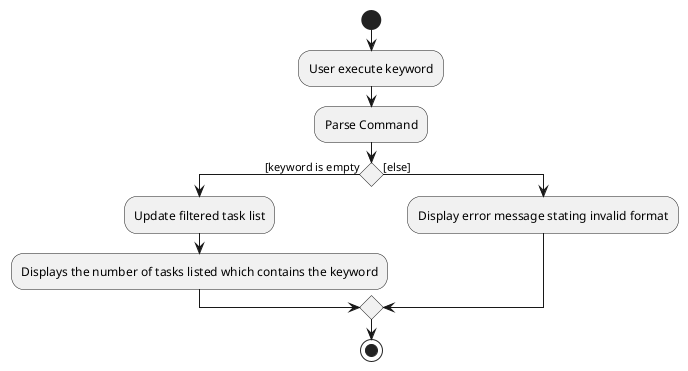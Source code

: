 @startuml
start
:User execute keyword;
:Parse Command;
if () then ([keyword is empty)
    :Update filtered task list;
    :Displays the number of tasks listed which contains the keyword;

else ([else])
  :Display error message stating invalid format;

endif

stop

@enduml
